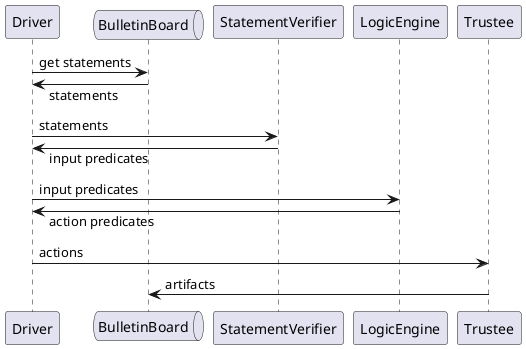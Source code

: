 @startuml main_sequence
skinparam responseMessageBelowArrow true
participant Driver as Driver
queue BulletinBoard as BulletinBoard
Driver -> BulletinBoard: get statements
Driver <- BulletinBoard: statements
Driver -> StatementVerifier: statements
Driver <- StatementVerifier: input predicates
Driver -> LogicEngine: input predicates
Driver <- LogicEngine: action predicates
Driver -> Trustee: actions
Trustee -> BulletinBoard: artifacts
@enduml